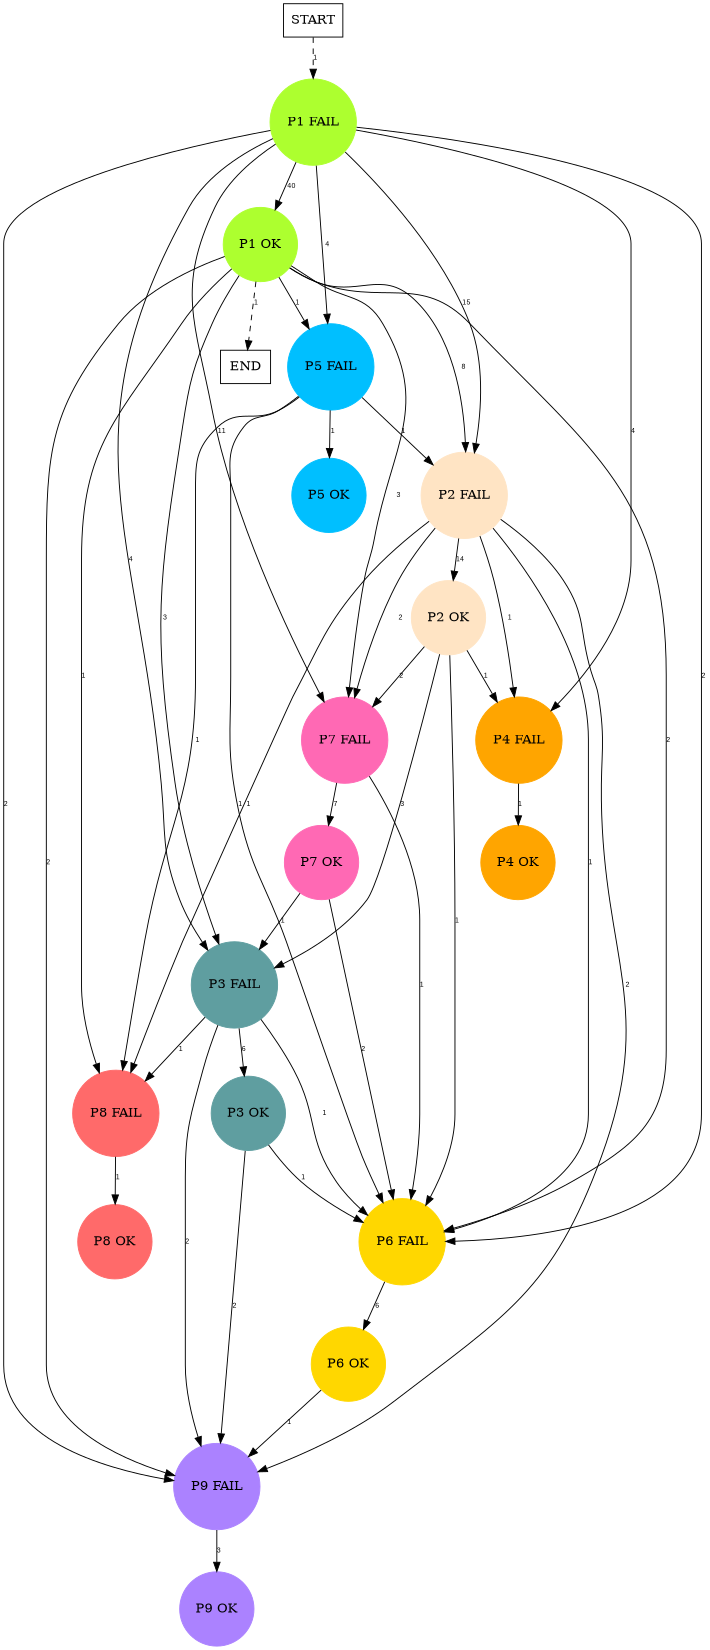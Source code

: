 digraph graphname {
	dpi = 150
	size="16,11!";
	margin = 0;
"P1 FAIL" [shape=circle, color=greenyellow, style=filled]"P2 FAIL" [shape=circle, color=bisque, style=filled]"P7 FAIL" [shape=circle, color=hotpink, style=filled]"P5 FAIL" [shape=circle, color=deepskyblue, style=filled]"P6 FAIL" [shape=circle, color=gold, style=filled]"P9 FAIL" [shape=circle, color=mediumpurple1, style=filled]"P3 FAIL" [shape=circle, color=cadetblue, style=filled]"P4 FAIL" [shape=circle, color=orange, style=filled]"P8 FAIL" [shape=circle, color=indianred1, style=filled]"P2 OK" [shape=circle, color=bisque, style=filled]"P1 OK" [shape=circle, color=greenyellow, style=filled]"P3 OK" [shape=circle, color=cadetblue, style=filled]"P4 OK" [shape=circle, color=orange, style=filled]"P6 OK" [shape=circle, color=gold, style=filled]"P8 OK" [shape=circle, color=indianred1, style=filled]"P7 OK" [shape=circle, color=hotpink, style=filled]"P9 OK" [shape=circle, color=mediumpurple1, style=filled]"P5 OK" [shape=circle, color=deepskyblue, style=filled]"START" [shape=box, fillcolor=white, style=filled, color=black]"END" [shape=box, fillcolor=white, style=filled, color=black]"P1 FAIL" -> "P2 FAIL" [ label ="15" labelfloat=false fontname="Arial" fontsize=8]
"P1 FAIL" -> "P7 FAIL" [ label ="11" labelfloat=false fontname="Arial" fontsize=8]
"P1 FAIL" -> "P5 FAIL" [ label ="4" labelfloat=false fontname="Arial" fontsize=8]
"P1 FAIL" -> "P6 FAIL" [ label ="2" labelfloat=false fontname="Arial" fontsize=8]
"P1 FAIL" -> "P9 FAIL" [ label ="2" labelfloat=false fontname="Arial" fontsize=8]
"P1 FAIL" -> "P3 FAIL" [ label ="4" labelfloat=false fontname="Arial" fontsize=8]
"P1 FAIL" -> "P4 FAIL" [ label ="4" labelfloat=false fontname="Arial" fontsize=8]
"P1 FAIL" -> "P1 OK" [ label ="40" labelfloat=false fontname="Arial" fontsize=8]
"P2 FAIL" -> "P7 FAIL" [ label ="2" labelfloat=false fontname="Arial" fontsize=8]
"P2 FAIL" -> "P6 FAIL" [ label ="1" labelfloat=false fontname="Arial" fontsize=8]
"P2 FAIL" -> "P9 FAIL" [ label ="2" labelfloat=false fontname="Arial" fontsize=8]
"P2 FAIL" -> "P4 FAIL" [ label ="1" labelfloat=false fontname="Arial" fontsize=8]
"P2 FAIL" -> "P8 FAIL" [ label ="1" labelfloat=false fontname="Arial" fontsize=8]
"P2 FAIL" -> "P2 OK" [ label ="14" labelfloat=false fontname="Arial" fontsize=8]
"P7 FAIL" -> "P6 FAIL" [ label ="1" labelfloat=false fontname="Arial" fontsize=8]
"P7 FAIL" -> "P7 OK" [ label ="7" labelfloat=false fontname="Arial" fontsize=8]
"P5 FAIL" -> "P2 FAIL" [ label ="1" labelfloat=false fontname="Arial" fontsize=8]
"P5 FAIL" -> "P6 FAIL" [ label ="1" labelfloat=false fontname="Arial" fontsize=8]
"P5 FAIL" -> "P8 FAIL" [ label ="1" labelfloat=false fontname="Arial" fontsize=8]
"P5 FAIL" -> "P5 OK" [ label ="1" labelfloat=false fontname="Arial" fontsize=8]
"P6 FAIL" -> "P6 OK" [ label ="6" labelfloat=false fontname="Arial" fontsize=8]
"P9 FAIL" -> "P9 OK" [ label ="3" labelfloat=false fontname="Arial" fontsize=8]
"P3 FAIL" -> "P6 FAIL" [ label ="1" labelfloat=false fontname="Arial" fontsize=8]
"P3 FAIL" -> "P9 FAIL" [ label ="2" labelfloat=false fontname="Arial" fontsize=8]
"P3 FAIL" -> "P8 FAIL" [ label ="1" labelfloat=false fontname="Arial" fontsize=8]
"P3 FAIL" -> "P3 OK" [ label ="6" labelfloat=false fontname="Arial" fontsize=8]
"P4 FAIL" -> "P4 OK" [ label ="1" labelfloat=false fontname="Arial" fontsize=8]
"P8 FAIL" -> "P8 OK" [ label ="1" labelfloat=false fontname="Arial" fontsize=8]
"P2 OK" -> "P7 FAIL" [ label ="2" labelfloat=false fontname="Arial" fontsize=8]
"P2 OK" -> "P6 FAIL" [ label ="1" labelfloat=false fontname="Arial" fontsize=8]
"P2 OK" -> "P3 FAIL" [ label ="3" labelfloat=false fontname="Arial" fontsize=8]
"P2 OK" -> "P4 FAIL" [ label ="1" labelfloat=false fontname="Arial" fontsize=8]
"P1 OK" -> "P2 FAIL" [ label ="8" labelfloat=false fontname="Arial" fontsize=8]
"P1 OK" -> "P7 FAIL" [ label ="3" labelfloat=false fontname="Arial" fontsize=8]
"P1 OK" -> "P5 FAIL" [ label ="1" labelfloat=false fontname="Arial" fontsize=8]
"P1 OK" -> "P6 FAIL" [ label ="2" labelfloat=false fontname="Arial" fontsize=8]
"P1 OK" -> "P9 FAIL" [ label ="2" labelfloat=false fontname="Arial" fontsize=8]
"P1 OK" -> "P3 FAIL" [ label ="3" labelfloat=false fontname="Arial" fontsize=8]
"P1 OK" -> "P8 FAIL" [ label ="1" labelfloat=false fontname="Arial" fontsize=8]
"P1 OK" -> "END" [ style = dashed label ="1" labelfloat=false fontname="Arial" fontsize=8]
"P3 OK" -> "P6 FAIL" [ label ="1" labelfloat=false fontname="Arial" fontsize=8]
"P3 OK" -> "P9 FAIL" [ label ="2" labelfloat=false fontname="Arial" fontsize=8]
"P6 OK" -> "P9 FAIL" [ label ="1" labelfloat=false fontname="Arial" fontsize=8]
"P7 OK" -> "P6 FAIL" [ label ="2" labelfloat=false fontname="Arial" fontsize=8]
"P7 OK" -> "P3 FAIL" [ label ="1" labelfloat=false fontname="Arial" fontsize=8]
"START" -> "P1 FAIL" [ style = dashed label ="1" labelfloat=false fontname="Arial" fontsize=8]
}